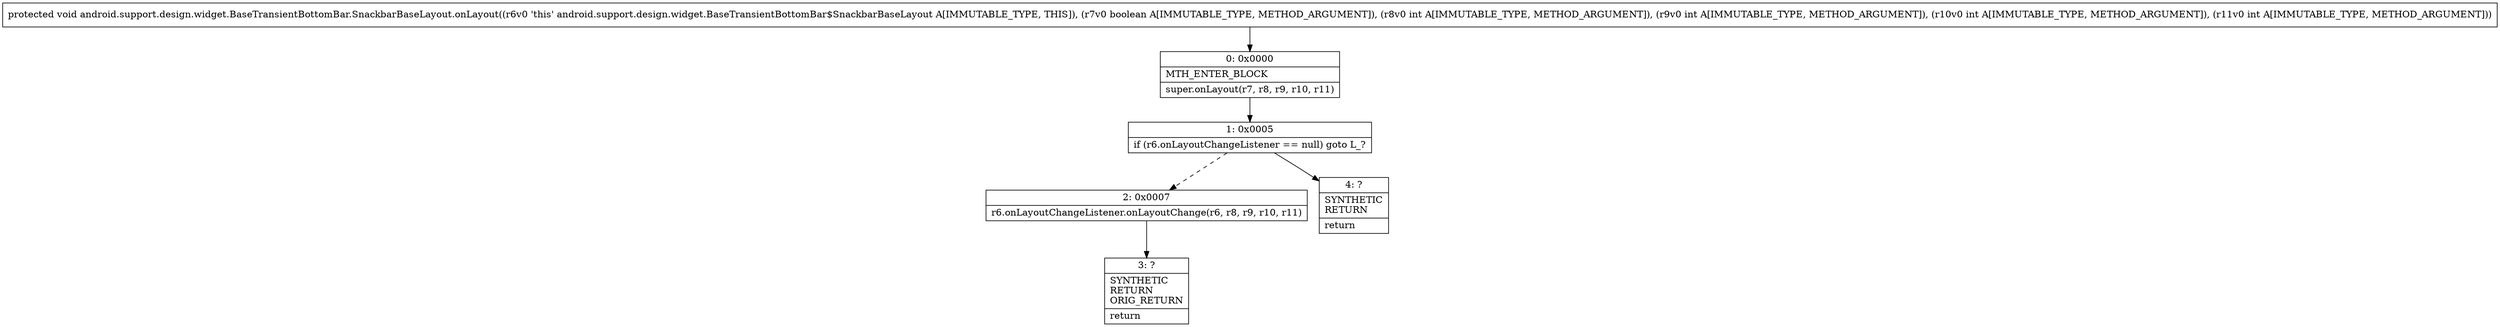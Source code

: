 digraph "CFG forandroid.support.design.widget.BaseTransientBottomBar.SnackbarBaseLayout.onLayout(ZIIII)V" {
Node_0 [shape=record,label="{0\:\ 0x0000|MTH_ENTER_BLOCK\l|super.onLayout(r7, r8, r9, r10, r11)\l}"];
Node_1 [shape=record,label="{1\:\ 0x0005|if (r6.onLayoutChangeListener == null) goto L_?\l}"];
Node_2 [shape=record,label="{2\:\ 0x0007|r6.onLayoutChangeListener.onLayoutChange(r6, r8, r9, r10, r11)\l}"];
Node_3 [shape=record,label="{3\:\ ?|SYNTHETIC\lRETURN\lORIG_RETURN\l|return\l}"];
Node_4 [shape=record,label="{4\:\ ?|SYNTHETIC\lRETURN\l|return\l}"];
MethodNode[shape=record,label="{protected void android.support.design.widget.BaseTransientBottomBar.SnackbarBaseLayout.onLayout((r6v0 'this' android.support.design.widget.BaseTransientBottomBar$SnackbarBaseLayout A[IMMUTABLE_TYPE, THIS]), (r7v0 boolean A[IMMUTABLE_TYPE, METHOD_ARGUMENT]), (r8v0 int A[IMMUTABLE_TYPE, METHOD_ARGUMENT]), (r9v0 int A[IMMUTABLE_TYPE, METHOD_ARGUMENT]), (r10v0 int A[IMMUTABLE_TYPE, METHOD_ARGUMENT]), (r11v0 int A[IMMUTABLE_TYPE, METHOD_ARGUMENT])) }"];
MethodNode -> Node_0;
Node_0 -> Node_1;
Node_1 -> Node_2[style=dashed];
Node_1 -> Node_4;
Node_2 -> Node_3;
}


